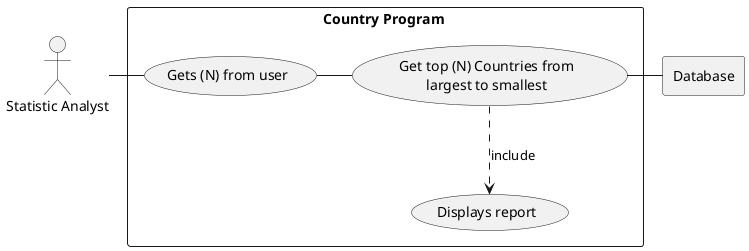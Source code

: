 @startuml

actor HR as "Statistic Analyst"

rectangle Database

rectangle "Country Program " {


    usecase UC1 as "Gets (N) from user"

    usecase UC2 as "Get top (N) Countries from
    largest to smallest"

    usecase UCa as "Displays report"

    HR - UC1
    UC1 - UC2
    UC2 ..> UCa : include
    UC2 - Database
}

@enduml